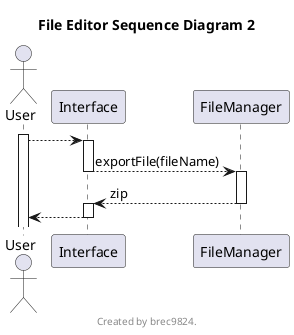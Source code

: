 @startuml

title File Editor Sequence Diagram 2
footer 
Created by brec9824.
endfooter

actor User

activate User
User --> Interface
activate Interface

'''''''''''''''''''''''
'Export file
'''''''''''''''''''''''

Interface --> FileManager : exportFile(fileName)
deactivate Interface

activate FileManager
FileManager --> Interface : zip
deactivate FileManager

activate Interface
Interface --> User
deactivate Interface

@enduml